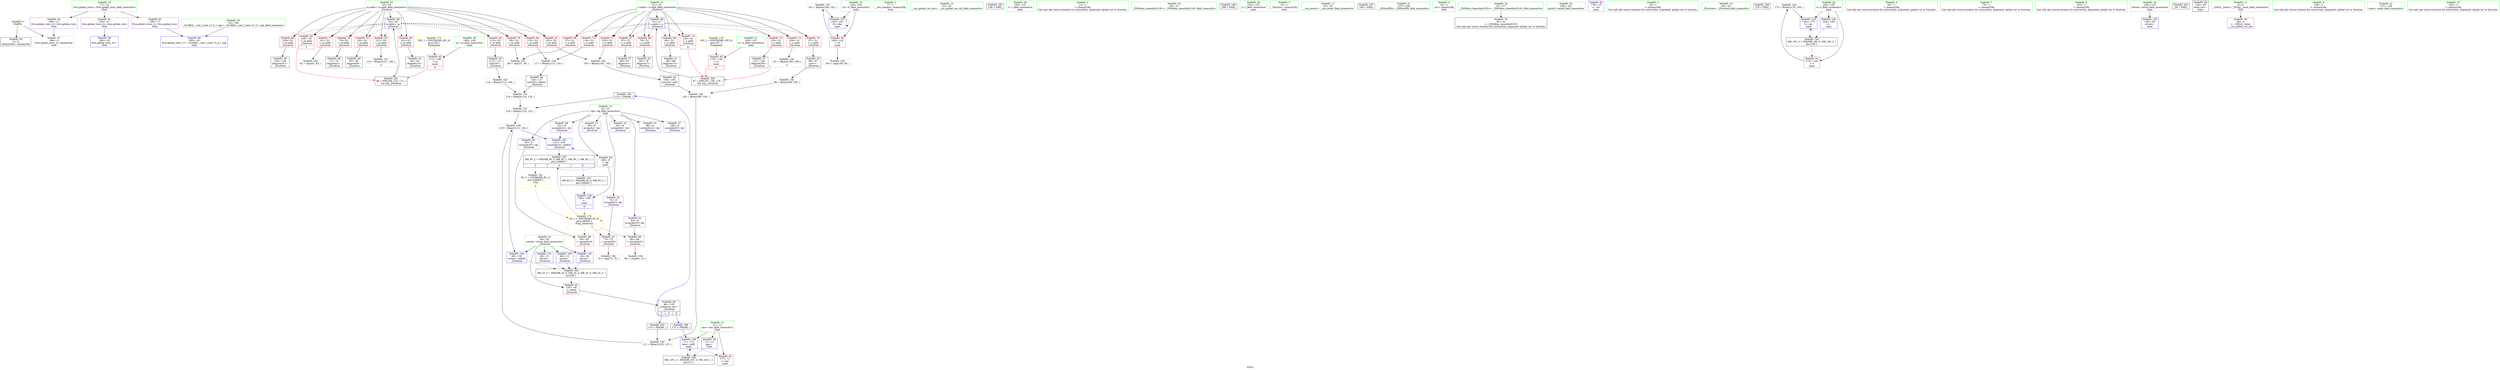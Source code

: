 digraph "SVFG" {
	label="SVFG";

	Node0x55631d4e7cf0 [shape=record,color=grey,label="{NodeID: 0\nNullPtr}"];
	Node0x55631d4e7cf0 -> Node0x55631d4fca30[style=solid];
	Node0x55631d4e7cf0 -> Node0x55631d4fd720[style=solid];
	Node0x55631d4fd720 [shape=record,color=blue, style = dotted,label="{NodeID: 97\n196\<--3\nllvm.global_ctors_2\<--dummyVal\nGlob }"];
	Node0x55631d4fb810 [shape=record,color=green,label="{NodeID: 14\n17\<--21\nllvm.global_ctors\<--llvm.global_ctors_field_insensitive\nGlob }"];
	Node0x55631d4fb810 -> Node0x55631d4ff0a0[style=solid];
	Node0x55631d4fb810 -> Node0x55631d4ff1a0[style=solid];
	Node0x55631d4fb810 -> Node0x55631d4ff2a0[style=solid];
	Node0x55631d322700 [shape=record,color=black,label="{NodeID: 194\n123 = PHI(46, )\n}"];
	Node0x55631d322700 -> Node0x55631d504f50[style=solid];
	Node0x55631d4fc4c0 [shape=record,color=green,label="{NodeID: 28\n148\<--149\nm\<--m_field_insensitive\nmain\n}"];
	Node0x55631d4fc4c0 -> Node0x55631d500b30[style=solid];
	Node0x55631d4fd110 [shape=record,color=black,label="{NodeID: 42\n92\<--91\nidxprom15\<--\n_Z5solveii\n}"];
	Node0x55631d4fec90 [shape=record,color=purple,label="{NodeID: 56\n93\<--8\narrayidx16\<--dp\n_Z5solveii\n}"];
	Node0x55631d4fec90 -> Node0x55631d5007f0[style=solid];
	Node0x55631d505850 [shape=record,color=grey,label="{NodeID: 153\n161 = Binary(160, 162, )\n}"];
	Node0x55631d505850 -> Node0x55631d501f80[style=solid];
	Node0x55631d4ff880 [shape=record,color=red,label="{NodeID: 70\n97\<--51\n\<--n.addr\n_Z5solveii\n}"];
	Node0x55631d4ff880 -> Node0x55631d4fd1e0[style=solid];
	Node0x55631d5003e0 [shape=record,color=red,label="{NodeID: 84\n115\<--53\n\<--m.addr\n_Z5solveii\n}"];
	Node0x55631d5003e0 -> Node0x55631d5059d0[style=solid];
	Node0x55631d4e7e40 [shape=record,color=green,label="{NodeID: 1\n7\<--1\n__dso_handle\<--dummyObj\nGlob }"];
	Node0x55631d4fd820 [shape=record,color=blue,label="{NodeID: 98\n51\<--47\nn.addr\<--n\n_Z5solveii\n}"];
	Node0x55631d4fd820 -> Node0x55631d4ff540[style=dashed];
	Node0x55631d4fd820 -> Node0x55631d4ff610[style=dashed];
	Node0x55631d4fd820 -> Node0x55631d4ff6e0[style=dashed];
	Node0x55631d4fd820 -> Node0x55631d4ff7b0[style=dashed];
	Node0x55631d4fd820 -> Node0x55631d4ff880[style=dashed];
	Node0x55631d4fd820 -> Node0x55631d4ff950[style=dashed];
	Node0x55631d4fd820 -> Node0x55631d4ffa20[style=dashed];
	Node0x55631d4fd820 -> Node0x55631d4ffaf0[style=dashed];
	Node0x55631d4fd820 -> Node0x55631d4ffbc0[style=dashed];
	Node0x55631d4fd820 -> Node0x55631d4ffc90[style=dashed];
	Node0x55631d4fb910 [shape=record,color=green,label="{NodeID: 15\n22\<--23\n__cxx_global_var_init\<--__cxx_global_var_init_field_insensitive\n}"];
	Node0x55631d517090 [shape=record,color=black,label="{NodeID: 195\n156 = PHI()\n}"];
	Node0x55631d4fc590 [shape=record,color=green,label="{NodeID: 29\n150\<--151\ni\<--i_field_insensitive\nmain\n}"];
	Node0x55631d4fd1e0 [shape=record,color=black,label="{NodeID: 43\n98\<--97\nconv\<--\n_Z5solveii\n}"];
	Node0x55631d4fd1e0 -> Node0x55631d504c50[style=solid];
	Node0x55631d4fed60 [shape=record,color=purple,label="{NodeID: 57\n128\<--8\narrayidx30\<--dp\n_Z5solveii\n}"];
	Node0x55631d5059d0 [shape=record,color=grey,label="{NodeID: 154\n117 = Binary(115, 116, )\n}"];
	Node0x55631d5059d0 -> Node0x55631d4fd450[style=solid];
	Node0x55631d4ff950 [shape=record,color=red,label="{NodeID: 71\n102\<--51\n\<--n.addr\n_Z5solveii\n}"];
	Node0x55631d4ff950 -> Node0x55631d504950[style=solid];
	Node0x55631d5004b0 [shape=record,color=red,label="{NodeID: 85\n121\<--53\n\<--m.addr\n_Z5solveii\n}"];
	Node0x55631d5004b0 -> Node0x55631d505550[style=solid];
	Node0x55631d4fa900 [shape=record,color=green,label="{NodeID: 2\n12\<--1\n\<--dummyObj\nCan only get source location for instruction, argument, global var or function.}"];
	Node0x55631d4fd8f0 [shape=record,color=blue,label="{NodeID: 99\n53\<--48\nm.addr\<--m\n_Z5solveii\n}"];
	Node0x55631d4fd8f0 -> Node0x55631d4ffd60[style=dashed];
	Node0x55631d4fd8f0 -> Node0x55631d4ffe30[style=dashed];
	Node0x55631d4fd8f0 -> Node0x55631d4fff00[style=dashed];
	Node0x55631d4fd8f0 -> Node0x55631d4fffd0[style=dashed];
	Node0x55631d4fd8f0 -> Node0x55631d5000a0[style=dashed];
	Node0x55631d4fd8f0 -> Node0x55631d500170[style=dashed];
	Node0x55631d4fd8f0 -> Node0x55631d500240[style=dashed];
	Node0x55631d4fd8f0 -> Node0x55631d500310[style=dashed];
	Node0x55631d4fd8f0 -> Node0x55631d5003e0[style=dashed];
	Node0x55631d4fd8f0 -> Node0x55631d5004b0[style=dashed];
	Node0x55631d4fd8f0 -> Node0x55631d500580[style=dashed];
	Node0x55631d4fba10 [shape=record,color=green,label="{NodeID: 16\n26\<--27\n_ZNSt8ios_base4InitC1Ev\<--_ZNSt8ios_base4InitC1Ev_field_insensitive\n}"];
	Node0x55631d517160 [shape=record,color=black,label="{NodeID: 196\n168 = PHI()\n}"];
	Node0x55631d4fc660 [shape=record,color=green,label="{NodeID: 30\n152\<--153\nj\<--j_field_insensitive\nmain\n}"];
	Node0x55631d4fd2b0 [shape=record,color=black,label="{NodeID: 44\n104\<--103\nconv18\<--add\n_Z5solveii\n}"];
	Node0x55631d4fd2b0 -> Node0x55631d5050d0[style=solid];
	Node0x55631d4fee30 [shape=record,color=purple,label="{NodeID: 58\n131\<--8\narrayidx32\<--dp\n_Z5solveii\n}"];
	Node0x55631d4fee30 -> Node0x55631d4fdc30[style=solid];
	Node0x55631d505b50 [shape=record,color=grey,label="{NodeID: 155\n62 = cmp(61, 63, )\n}"];
	Node0x55631d4ffa20 [shape=record,color=red,label="{NodeID: 72\n106\<--51\n\<--n.addr\n_Z5solveii\n}"];
	Node0x55631d4ffa20 -> Node0x55631d505250[style=solid];
	Node0x55631d500580 [shape=record,color=red,label="{NodeID: 86\n129\<--53\n\<--m.addr\n_Z5solveii\n}"];
	Node0x55631d500580 -> Node0x55631d4fe610[style=solid];
	Node0x55631d4fa990 [shape=record,color=green,label="{NodeID: 3\n14\<--1\n_ZSt3cin\<--dummyObj\nGlob }"];
	Node0x55631d4fd9c0 [shape=record,color=blue,label="{NodeID: 100\n49\<--12\nretval\<--\n_Z5solveii\n}"];
	Node0x55631d4fd9c0 -> Node0x55631d50c7f0[style=dashed];
	Node0x55631d4fbb10 [shape=record,color=green,label="{NodeID: 17\n32\<--33\n__cxa_atexit\<--__cxa_atexit_field_insensitive\n}"];
	Node0x55631d517230 [shape=record,color=black,label="{NodeID: 197\n169 = PHI()\n}"];
	Node0x55631d4fc730 [shape=record,color=green,label="{NodeID: 31\n157\<--158\n_ZNSirsERi\<--_ZNSirsERi_field_insensitive\n}"];
	Node0x55631d4fd380 [shape=record,color=black,label="{NodeID: 45\n113\<--112\nconv20\<--\n_Z5solveii\n}"];
	Node0x55631d4fd380 -> Node0x55631d5047d0[style=solid];
	Node0x55631d5047d0 [shape=record,color=grey,label="{NodeID: 142\n114 = Binary(113, 100, )\n}"];
	Node0x55631d5047d0 -> Node0x55631d5056d0[style=solid];
	Node0x55631d4fef00 [shape=record,color=purple,label="{NodeID: 59\n166\<--8\n\<--dp\nmain\n}"];
	Node0x55631d4fef00 -> Node0x55631d502050[style=solid];
	Node0x55631d505cd0 [shape=record,color=grey,label="{NodeID: 156\n74 = cmp(73, 75, )\n}"];
	Node0x55631d4ffaf0 [shape=record,color=red,label="{NodeID: 73\n116\<--51\n\<--n.addr\n_Z5solveii\n}"];
	Node0x55631d4ffaf0 -> Node0x55631d5059d0[style=solid];
	Node0x55631d50dfb0 [shape=record,color=yellow,style=double,label="{NodeID: 170\n18V_1 = ENCHI(MR_18V_0)\npts\{147 \}\nFun[main]}"];
	Node0x55631d50dfb0 -> Node0x55631d500a60[style=dashed];
	Node0x55631d500650 [shape=record,color=red,label="{NodeID: 87\n73\<--72\n\<--arrayidx3\n_Z5solveii\n}"];
	Node0x55631d500650 -> Node0x55631d505cd0[style=solid];
	Node0x55631d4faa20 [shape=record,color=green,label="{NodeID: 4\n15\<--1\n.str\<--dummyObj\nGlob }"];
	Node0x55631d4fda90 [shape=record,color=blue,label="{NodeID: 101\n49\<--12\nretval\<--\n_Z5solveii\n}"];
	Node0x55631d4fda90 -> Node0x55631d50c7f0[style=dashed];
	Node0x55631d4fbc10 [shape=record,color=green,label="{NodeID: 18\n31\<--37\n_ZNSt8ios_base4InitD1Ev\<--_ZNSt8ios_base4InitD1Ev_field_insensitive\n}"];
	Node0x55631d4fbc10 -> Node0x55631d4fcb30[style=solid];
	Node0x55631d517300 [shape=record,color=black,label="{NodeID: 198\n172 = PHI(46, )\n}"];
	Node0x55631d517300 -> Node0x55631d502120[style=solid];
	Node0x55631d4fc830 [shape=record,color=green,label="{NodeID: 32\n180\<--181\nprintf\<--printf_field_insensitive\n}"];
	Node0x55631d4fd450 [shape=record,color=black,label="{NodeID: 46\n118\<--117\nconv23\<--add22\n_Z5solveii\n}"];
	Node0x55631d4fd450 -> Node0x55631d5056d0[style=solid];
	Node0x55631d504950 [shape=record,color=grey,label="{NodeID: 143\n103 = Binary(101, 102, )\n}"];
	Node0x55631d504950 -> Node0x55631d4fd2b0[style=solid];
	Node0x55631d4fefd0 [shape=record,color=purple,label="{NodeID: 60\n178\<--15\n\<--.str\nmain\n}"];
	Node0x55631d505e50 [shape=record,color=grey,label="{NodeID: 157\n59 = cmp(57, 58, )\n}"];
	Node0x55631d4ffbc0 [shape=record,color=red,label="{NodeID: 74\n120\<--51\n\<--n.addr\n_Z5solveii\n|{<s0>4}}"];
	Node0x55631d4ffbc0:s0 -> Node0x55631d517cd0[style=solid,color=red];
	Node0x55631d50e090 [shape=record,color=yellow,style=double,label="{NodeID: 171\n20V_1 = ENCHI(MR_20V_0)\npts\{149 \}\nFun[main]}"];
	Node0x55631d50e090 -> Node0x55631d500b30[style=dashed];
	Node0x55631d500720 [shape=record,color=red,label="{NodeID: 88\n85\<--84\n\<--arrayidx10\n_Z5solveii\n}"];
	Node0x55631d500720 -> Node0x55631d505fd0[style=solid];
	Node0x55631d4faab0 [shape=record,color=green,label="{NodeID: 5\n18\<--1\n\<--dummyObj\nCan only get source location for instruction, argument, global var or function.}"];
	Node0x55631d4fdb60 [shape=record,color=blue,label="{NodeID: 102\n49\<--94\nretval\<--\n_Z5solveii\n}"];
	Node0x55631d4fdb60 -> Node0x55631d50c7f0[style=dashed];
	Node0x55631d4fbd10 [shape=record,color=green,label="{NodeID: 19\n44\<--45\n_Z5solveii\<--_Z5solveii_field_insensitive\n}"];
	Node0x55631d517c00 [shape=record,color=black,label="{NodeID: 199\n179 = PHI()\n}"];
	Node0x55631d4fc930 [shape=record,color=green,label="{NodeID: 33\n19\<--190\n_GLOBAL__sub_I_yash.15_0_1.cpp\<--_GLOBAL__sub_I_yash.15_0_1.cpp_field_insensitive\n}"];
	Node0x55631d4fc930 -> Node0x55631d4fd620[style=solid];
	Node0x55631d4fd520 [shape=record,color=black,label="{NodeID: 47\n127\<--126\nidxprom29\<--\n_Z5solveii\n}"];
	Node0x55631d504ad0 [shape=record,color=grey,label="{NodeID: 144\n175 = Binary(174, 108, )\n}"];
	Node0x55631d504ad0 -> Node0x55631d5021f0[style=solid];
	Node0x55631d4ff0a0 [shape=record,color=purple,label="{NodeID: 61\n194\<--17\nllvm.global_ctors_0\<--llvm.global_ctors\nGlob }"];
	Node0x55631d4ff0a0 -> Node0x55631d500d00[style=solid];
	Node0x55631d505fd0 [shape=record,color=grey,label="{NodeID: 158\n86 = cmp(85, 12, )\n}"];
	Node0x55631d4ffc90 [shape=record,color=red,label="{NodeID: 75\n126\<--51\n\<--n.addr\n_Z5solveii\n}"];
	Node0x55631d4ffc90 -> Node0x55631d4fd520[style=solid];
	Node0x55631d5007f0 [shape=record,color=red,label="{NodeID: 89\n94\<--93\n\<--arrayidx16\n_Z5solveii\n}"];
	Node0x55631d5007f0 -> Node0x55631d4fdb60[style=solid];
	Node0x55631d4fb2f0 [shape=record,color=green,label="{NodeID: 6\n63\<--1\n\<--dummyObj\nCan only get source location for instruction, argument, global var or function.}"];
	Node0x55631d4fdc30 [shape=record,color=blue,label="{NodeID: 103\n131\<--125\narrayidx32\<--add28\n_Z5solveii\n}"];
	Node0x55631d4fdc30 -> Node0x55631d50ccf0[style=dashed];
	Node0x55631d4fbe10 [shape=record,color=green,label="{NodeID: 20\n49\<--50\nretval\<--retval_field_insensitive\n_Z5solveii\n}"];
	Node0x55631d4fbe10 -> Node0x55631d4ff470[style=solid];
	Node0x55631d4fbe10 -> Node0x55631d4fd9c0[style=solid];
	Node0x55631d4fbe10 -> Node0x55631d4fda90[style=solid];
	Node0x55631d4fbe10 -> Node0x55631d4fdb60[style=solid];
	Node0x55631d4fbe10 -> Node0x55631d4fdd00[style=solid];
	Node0x55631d517cd0 [shape=record,color=black,label="{NodeID: 200\n47 = PHI(107, 120, 170, )\n0th arg _Z5solveii }"];
	Node0x55631d517cd0 -> Node0x55631d4fd820[style=solid];
	Node0x55631d4fca30 [shape=record,color=black,label="{NodeID: 34\n2\<--3\ndummyVal\<--dummyVal\n}"];
	Node0x55631d4fe610 [shape=record,color=black,label="{NodeID: 48\n130\<--129\nidxprom31\<--\n_Z5solveii\n}"];
	Node0x55631d504c50 [shape=record,color=grey,label="{NodeID: 145\n99 = Binary(98, 100, )\n}"];
	Node0x55631d504c50 -> Node0x55631d5050d0[style=solid];
	Node0x55631d4ff1a0 [shape=record,color=purple,label="{NodeID: 62\n195\<--17\nllvm.global_ctors_1\<--llvm.global_ctors\nGlob }"];
	Node0x55631d4ff1a0 -> Node0x55631d4fd620[style=solid];
	Node0x55631d506150 [shape=record,color=grey,label="{NodeID: 159\n164 = cmp(160, 63, )\n}"];
	Node0x55631d4ffd60 [shape=record,color=red,label="{NodeID: 76\n58\<--53\n\<--m.addr\n_Z5solveii\n}"];
	Node0x55631d4ffd60 -> Node0x55631d505e50[style=solid];
	Node0x55631d5008c0 [shape=record,color=red,label="{NodeID: 90\n160\<--142\n\<--tt\nmain\n}"];
	Node0x55631d5008c0 -> Node0x55631d505850[style=solid];
	Node0x55631d5008c0 -> Node0x55631d506150[style=solid];
	Node0x55631d4fb380 [shape=record,color=green,label="{NodeID: 7\n75\<--1\n\<--dummyObj\nCan only get source location for instruction, argument, global var or function.}"];
	Node0x55631d4fdd00 [shape=record,color=blue,label="{NodeID: 104\n49\<--125\nretval\<--add28\n_Z5solveii\n}"];
	Node0x55631d4fdd00 -> Node0x55631d50c7f0[style=dashed];
	Node0x55631d4fbee0 [shape=record,color=green,label="{NodeID: 21\n51\<--52\nn.addr\<--n.addr_field_insensitive\n_Z5solveii\n}"];
	Node0x55631d4fbee0 -> Node0x55631d4ff540[style=solid];
	Node0x55631d4fbee0 -> Node0x55631d4ff610[style=solid];
	Node0x55631d4fbee0 -> Node0x55631d4ff6e0[style=solid];
	Node0x55631d4fbee0 -> Node0x55631d4ff7b0[style=solid];
	Node0x55631d4fbee0 -> Node0x55631d4ff880[style=solid];
	Node0x55631d4fbee0 -> Node0x55631d4ff950[style=solid];
	Node0x55631d4fbee0 -> Node0x55631d4ffa20[style=solid];
	Node0x55631d4fbee0 -> Node0x55631d4ffaf0[style=solid];
	Node0x55631d4fbee0 -> Node0x55631d4ffbc0[style=solid];
	Node0x55631d4fbee0 -> Node0x55631d4ffc90[style=solid];
	Node0x55631d4fbee0 -> Node0x55631d4fd820[style=solid];
	Node0x55631d517fe0 [shape=record,color=black,label="{NodeID: 201\n48 = PHI(109, 122, 171, )\n1st arg _Z5solveii }"];
	Node0x55631d517fe0 -> Node0x55631d4fd8f0[style=solid];
	Node0x55631d4fcb30 [shape=record,color=black,label="{NodeID: 35\n30\<--31\n\<--_ZNSt8ios_base4InitD1Ev\nCan only get source location for instruction, argument, global var or function.}"];
	Node0x55631d4fe6e0 [shape=record,color=black,label="{NodeID: 49\n46\<--135\n_Z5solveii_ret\<--\n_Z5solveii\n|{<s0>3|<s1>4|<s2>8}}"];
	Node0x55631d4fe6e0:s0 -> Node0x55631d5184e0[style=solid,color=blue];
	Node0x55631d4fe6e0:s1 -> Node0x55631d322700[style=solid,color=blue];
	Node0x55631d4fe6e0:s2 -> Node0x55631d517300[style=solid,color=blue];
	Node0x55631d504dd0 [shape=record,color=grey,label="{NodeID: 146\n125 = Binary(111, 124, )\n}"];
	Node0x55631d504dd0 -> Node0x55631d4fdc30[style=solid];
	Node0x55631d504dd0 -> Node0x55631d4fdd00[style=solid];
	Node0x55631d4ff2a0 [shape=record,color=purple,label="{NodeID: 63\n196\<--17\nllvm.global_ctors_2\<--llvm.global_ctors\nGlob }"];
	Node0x55631d4ff2a0 -> Node0x55631d4fd720[style=solid];
	Node0x55631d50b3f0 [shape=record,color=black,label="{NodeID: 160\nMR_10V_2 = PHI(MR_10V_3, MR_10V_1, )\npts\{13 \}\n}"];
	Node0x55631d50b3f0 -> Node0x55631d502120[style=dashed];
	Node0x55631d4ffe30 [shape=record,color=red,label="{NodeID: 77\n61\<--53\n\<--m.addr\n_Z5solveii\n}"];
	Node0x55631d4ffe30 -> Node0x55631d505b50[style=solid];
	Node0x55631d500990 [shape=record,color=red,label="{NodeID: 91\n174\<--144\n\<--t\nmain\n}"];
	Node0x55631d500990 -> Node0x55631d504ad0[style=solid];
	Node0x55631d4fb410 [shape=record,color=green,label="{NodeID: 8\n100\<--1\n\<--dummyObj\nCan only get source location for instruction, argument, global var or function.}"];
	Node0x55631d501de0 [shape=record,color=blue,label="{NodeID: 105\n140\<--63\nretval\<--\nmain\n}"];
	Node0x55631d4fbfb0 [shape=record,color=green,label="{NodeID: 22\n53\<--54\nm.addr\<--m.addr_field_insensitive\n_Z5solveii\n}"];
	Node0x55631d4fbfb0 -> Node0x55631d4ffd60[style=solid];
	Node0x55631d4fbfb0 -> Node0x55631d4ffe30[style=solid];
	Node0x55631d4fbfb0 -> Node0x55631d4fff00[style=solid];
	Node0x55631d4fbfb0 -> Node0x55631d4fffd0[style=solid];
	Node0x55631d4fbfb0 -> Node0x55631d5000a0[style=solid];
	Node0x55631d4fbfb0 -> Node0x55631d500170[style=solid];
	Node0x55631d4fbfb0 -> Node0x55631d500240[style=solid];
	Node0x55631d4fbfb0 -> Node0x55631d500310[style=solid];
	Node0x55631d4fbfb0 -> Node0x55631d5003e0[style=solid];
	Node0x55631d4fbfb0 -> Node0x55631d5004b0[style=solid];
	Node0x55631d4fbfb0 -> Node0x55631d500580[style=solid];
	Node0x55631d4fbfb0 -> Node0x55631d4fd8f0[style=solid];
	Node0x55631d5183e0 [shape=record,color=black,label="{NodeID: 202\n29 = PHI()\n}"];
	Node0x55631d4fcc30 [shape=record,color=black,label="{NodeID: 36\n139\<--63\nmain_ret\<--\nmain\n}"];
	Node0x55631d4fe7b0 [shape=record,color=purple,label="{NodeID: 50\n28\<--4\n\<--_ZStL8__ioinit\n__cxx_global_var_init\n}"];
	Node0x55631d504f50 [shape=record,color=grey,label="{NodeID: 147\n124 = Binary(119, 123, )\n}"];
	Node0x55631d504f50 -> Node0x55631d504dd0[style=solid];
	Node0x55631d4ff3a0 [shape=record,color=red,label="{NodeID: 64\n177\<--11\n\<--ans\nmain\n}"];
	Node0x55631d4fff00 [shape=record,color=red,label="{NodeID: 78\n70\<--53\n\<--m.addr\n_Z5solveii\n}"];
	Node0x55631d4fff00 -> Node0x55631d4fcdd0[style=solid];
	Node0x55631d500a60 [shape=record,color=red,label="{NodeID: 92\n170\<--146\n\<--n\nmain\n|{<s0>8}}"];
	Node0x55631d500a60:s0 -> Node0x55631d517cd0[style=solid,color=red];
	Node0x55631d4fb4a0 [shape=record,color=green,label="{NodeID: 9\n108\<--1\n\<--dummyObj\nCan only get source location for instruction, argument, global var or function.}"];
	Node0x55631d501eb0 [shape=record,color=blue,label="{NodeID: 106\n144\<--108\nt\<--\nmain\n}"];
	Node0x55631d501eb0 -> Node0x55631d50bdf0[style=dashed];
	Node0x55631d4fc080 [shape=record,color=green,label="{NodeID: 23\n137\<--138\nmain\<--main_field_insensitive\n}"];
	Node0x55631d5184e0 [shape=record,color=black,label="{NodeID: 203\n110 = PHI(46, )\n}"];
	Node0x55631d5184e0 -> Node0x55631d5053d0[style=solid];
	Node0x55631d4fcd00 [shape=record,color=black,label="{NodeID: 37\n68\<--67\nidxprom\<--\n_Z5solveii\n}"];
	Node0x55631d4fe880 [shape=record,color=purple,label="{NodeID: 51\n69\<--8\narrayidx\<--dp\n_Z5solveii\n}"];
	Node0x55631d5050d0 [shape=record,color=grey,label="{NodeID: 148\n105 = Binary(99, 104, )\n}"];
	Node0x55631d5050d0 -> Node0x55631d5053d0[style=solid];
	Node0x55631d4ff470 [shape=record,color=red,label="{NodeID: 65\n135\<--49\n\<--retval\n_Z5solveii\n}"];
	Node0x55631d4ff470 -> Node0x55631d4fe6e0[style=solid];
	Node0x55631d50bdf0 [shape=record,color=black,label="{NodeID: 162\nMR_16V_3 = PHI(MR_16V_4, MR_16V_2, )\npts\{145 \}\n}"];
	Node0x55631d50bdf0 -> Node0x55631d500990[style=dashed];
	Node0x55631d50bdf0 -> Node0x55631d5021f0[style=dashed];
	Node0x55631d4fffd0 [shape=record,color=red,label="{NodeID: 79\n82\<--53\n\<--m.addr\n_Z5solveii\n}"];
	Node0x55631d4fffd0 -> Node0x55631d4fcf70[style=solid];
	Node0x55631d50e520 [shape=record,color=yellow,style=double,label="{NodeID: 176\n8V_1 = ENCHI(MR_8V_0)\npts\{100000 \}\nFun[_Z5solveii]|{|<s4>3}}"];
	Node0x55631d50e520 -> Node0x55631d500650[style=dashed];
	Node0x55631d50e520 -> Node0x55631d500720[style=dashed];
	Node0x55631d50e520 -> Node0x55631d5007f0[style=dashed];
	Node0x55631d50e520 -> Node0x55631d50ccf0[style=dashed];
	Node0x55631d50e520:s4 -> Node0x55631d50e520[style=dashed,color=red];
	Node0x55631d500b30 [shape=record,color=red,label="{NodeID: 93\n171\<--148\n\<--m\nmain\n|{<s0>8}}"];
	Node0x55631d500b30:s0 -> Node0x55631d517fe0[style=solid,color=red];
	Node0x55631d4fb530 [shape=record,color=green,label="{NodeID: 10\n162\<--1\n\<--dummyObj\nCan only get source location for instruction, argument, global var or function.}"];
	Node0x55631d501f80 [shape=record,color=blue,label="{NodeID: 107\n142\<--161\ntt\<--dec\nmain\n}"];
	Node0x55631d501f80 -> Node0x55631d5008c0[style=dashed];
	Node0x55631d501f80 -> Node0x55631d501f80[style=dashed];
	Node0x55631d4fc180 [shape=record,color=green,label="{NodeID: 24\n140\<--141\nretval\<--retval_field_insensitive\nmain\n}"];
	Node0x55631d4fc180 -> Node0x55631d501de0[style=solid];
	Node0x55631d4fcdd0 [shape=record,color=black,label="{NodeID: 38\n71\<--70\nidxprom2\<--\n_Z5solveii\n}"];
	Node0x55631d4fe950 [shape=record,color=purple,label="{NodeID: 52\n72\<--8\narrayidx3\<--dp\n_Z5solveii\n}"];
	Node0x55631d4fe950 -> Node0x55631d500650[style=solid];
	Node0x55631d505250 [shape=record,color=grey,label="{NodeID: 149\n107 = Binary(106, 108, )\n|{<s0>3}}"];
	Node0x55631d505250:s0 -> Node0x55631d517cd0[style=solid,color=red];
	Node0x55631d4ff540 [shape=record,color=red,label="{NodeID: 66\n57\<--51\n\<--n.addr\n_Z5solveii\n}"];
	Node0x55631d4ff540 -> Node0x55631d505e50[style=solid];
	Node0x55631d50c2f0 [shape=record,color=black,label="{NodeID: 163\nMR_8V_2 = PHI(MR_8V_4, MR_8V_1, )\npts\{100000 \}\n}"];
	Node0x55631d50c2f0 -> Node0x55631d502050[style=dashed];
	Node0x55631d5000a0 [shape=record,color=red,label="{NodeID: 80\n91\<--53\n\<--m.addr\n_Z5solveii\n}"];
	Node0x55631d5000a0 -> Node0x55631d4fd110[style=solid];
	Node0x55631d500c00 [shape=record,color=blue,label="{NodeID: 94\n11\<--12\nans\<--\nGlob }"];
	Node0x55631d500c00 -> Node0x55631d50b3f0[style=dashed];
	Node0x55631d4fb5c0 [shape=record,color=green,label="{NodeID: 11\n4\<--6\n_ZStL8__ioinit\<--_ZStL8__ioinit_field_insensitive\nGlob }"];
	Node0x55631d4fb5c0 -> Node0x55631d4fe7b0[style=solid];
	Node0x55631d50fde0 [shape=record,color=yellow,style=double,label="{NodeID: 191\n8V_3 = CSCHI(MR_8V_1)\npts\{100000 \}\nCS[]|{<s0>4}}"];
	Node0x55631d50fde0:s0 -> Node0x55631d50e520[style=dashed,color=red];
	Node0x55631d502050 [shape=record,color=blue,label="{NodeID: 108\n166\<--100\n\<--\nmain\n|{<s0>8}}"];
	Node0x55631d502050:s0 -> Node0x55631d50e520[style=dashed,color=red];
	Node0x55631d4fc250 [shape=record,color=green,label="{NodeID: 25\n142\<--143\ntt\<--tt_field_insensitive\nmain\n}"];
	Node0x55631d4fc250 -> Node0x55631d5008c0[style=solid];
	Node0x55631d4fc250 -> Node0x55631d501f80[style=solid];
	Node0x55631d4fcea0 [shape=record,color=black,label="{NodeID: 39\n80\<--79\nidxprom7\<--\n_Z5solveii\n}"];
	Node0x55631d4fea20 [shape=record,color=purple,label="{NodeID: 53\n81\<--8\narrayidx8\<--dp\n_Z5solveii\n}"];
	Node0x55631d5053d0 [shape=record,color=grey,label="{NodeID: 150\n111 = Binary(105, 110, )\n}"];
	Node0x55631d5053d0 -> Node0x55631d504dd0[style=solid];
	Node0x55631d4ff610 [shape=record,color=red,label="{NodeID: 67\n67\<--51\n\<--n.addr\n_Z5solveii\n}"];
	Node0x55631d4ff610 -> Node0x55631d4fcd00[style=solid];
	Node0x55631d50c7f0 [shape=record,color=black,label="{NodeID: 164\nMR_2V_3 = PHI(MR_2V_6, MR_2V_4, MR_2V_5, MR_2V_2, )\npts\{50 \}\n}"];
	Node0x55631d50c7f0 -> Node0x55631d4ff470[style=dashed];
	Node0x55631d500170 [shape=record,color=red,label="{NodeID: 81\n101\<--53\n\<--m.addr\n_Z5solveii\n}"];
	Node0x55631d500170 -> Node0x55631d504950[style=solid];
	Node0x55631d500d00 [shape=record,color=blue,label="{NodeID: 95\n194\<--18\nllvm.global_ctors_0\<--\nGlob }"];
	Node0x55631d4fb650 [shape=record,color=green,label="{NodeID: 12\n8\<--10\ndp\<--dp_field_insensitive\nGlob }"];
	Node0x55631d4fb650 -> Node0x55631d4fe880[style=solid];
	Node0x55631d4fb650 -> Node0x55631d4fe950[style=solid];
	Node0x55631d4fb650 -> Node0x55631d4fea20[style=solid];
	Node0x55631d4fb650 -> Node0x55631d4feaf0[style=solid];
	Node0x55631d4fb650 -> Node0x55631d4febc0[style=solid];
	Node0x55631d4fb650 -> Node0x55631d4fec90[style=solid];
	Node0x55631d4fb650 -> Node0x55631d4fed60[style=solid];
	Node0x55631d4fb650 -> Node0x55631d4fee30[style=solid];
	Node0x55631d4fb650 -> Node0x55631d4fef00[style=solid];
	Node0x55631d502120 [shape=record,color=blue,label="{NodeID: 109\n11\<--172\nans\<--call3\nmain\n}"];
	Node0x55631d502120 -> Node0x55631d4ff3a0[style=dashed];
	Node0x55631d502120 -> Node0x55631d50b3f0[style=dashed];
	Node0x55631d4fc320 [shape=record,color=green,label="{NodeID: 26\n144\<--145\nt\<--t_field_insensitive\nmain\n}"];
	Node0x55631d4fc320 -> Node0x55631d500990[style=solid];
	Node0x55631d4fc320 -> Node0x55631d501eb0[style=solid];
	Node0x55631d4fc320 -> Node0x55631d5021f0[style=solid];
	Node0x55631d4fcf70 [shape=record,color=black,label="{NodeID: 40\n83\<--82\nidxprom9\<--\n_Z5solveii\n}"];
	Node0x55631d4feaf0 [shape=record,color=purple,label="{NodeID: 54\n84\<--8\narrayidx10\<--dp\n_Z5solveii\n}"];
	Node0x55631d4feaf0 -> Node0x55631d500720[style=solid];
	Node0x55631d505550 [shape=record,color=grey,label="{NodeID: 151\n122 = Binary(121, 108, )\n|{<s0>4}}"];
	Node0x55631d505550:s0 -> Node0x55631d517fe0[style=solid,color=red];
	Node0x55631d4ff6e0 [shape=record,color=red,label="{NodeID: 68\n79\<--51\n\<--n.addr\n_Z5solveii\n}"];
	Node0x55631d4ff6e0 -> Node0x55631d4fcea0[style=solid];
	Node0x55631d50ccf0 [shape=record,color=black,label="{NodeID: 165\nMR_8V_2 = PHI(MR_8V_5, MR_8V_1, MR_8V_1, MR_8V_1, )\npts\{100000 \}\n|{<s0>3|<s1>4|<s2>8}}"];
	Node0x55631d50ccf0:s0 -> Node0x55631d50fde0[style=dashed,color=blue];
	Node0x55631d50ccf0:s1 -> Node0x55631d4fdc30[style=dashed,color=blue];
	Node0x55631d50ccf0:s2 -> Node0x55631d50c2f0[style=dashed,color=blue];
	Node0x55631d500240 [shape=record,color=red,label="{NodeID: 82\n109\<--53\n\<--m.addr\n_Z5solveii\n|{<s0>3}}"];
	Node0x55631d500240:s0 -> Node0x55631d517fe0[style=solid,color=red];
	Node0x55631d4fd620 [shape=record,color=blue,label="{NodeID: 96\n195\<--19\nllvm.global_ctors_1\<--_GLOBAL__sub_I_yash.15_0_1.cpp\nGlob }"];
	Node0x55631d4fb710 [shape=record,color=green,label="{NodeID: 13\n11\<--13\nans\<--ans_field_insensitive\nGlob }"];
	Node0x55631d4fb710 -> Node0x55631d4ff3a0[style=solid];
	Node0x55631d4fb710 -> Node0x55631d500c00[style=solid];
	Node0x55631d4fb710 -> Node0x55631d502120[style=solid];
	Node0x55631d5021f0 [shape=record,color=blue,label="{NodeID: 110\n144\<--175\nt\<--inc\nmain\n}"];
	Node0x55631d5021f0 -> Node0x55631d50bdf0[style=dashed];
	Node0x55631d4fc3f0 [shape=record,color=green,label="{NodeID: 27\n146\<--147\nn\<--n_field_insensitive\nmain\n}"];
	Node0x55631d4fc3f0 -> Node0x55631d500a60[style=solid];
	Node0x55631d4fd040 [shape=record,color=black,label="{NodeID: 41\n89\<--88\nidxprom13\<--\n_Z5solveii\n}"];
	Node0x55631d4febc0 [shape=record,color=purple,label="{NodeID: 55\n90\<--8\narrayidx14\<--dp\n_Z5solveii\n}"];
	Node0x55631d5056d0 [shape=record,color=grey,label="{NodeID: 152\n119 = Binary(114, 118, )\n}"];
	Node0x55631d5056d0 -> Node0x55631d504f50[style=solid];
	Node0x55631d4ff7b0 [shape=record,color=red,label="{NodeID: 69\n88\<--51\n\<--n.addr\n_Z5solveii\n}"];
	Node0x55631d4ff7b0 -> Node0x55631d4fd040[style=solid];
	Node0x55631d500310 [shape=record,color=red,label="{NodeID: 83\n112\<--53\n\<--m.addr\n_Z5solveii\n}"];
	Node0x55631d500310 -> Node0x55631d4fd380[style=solid];
}
